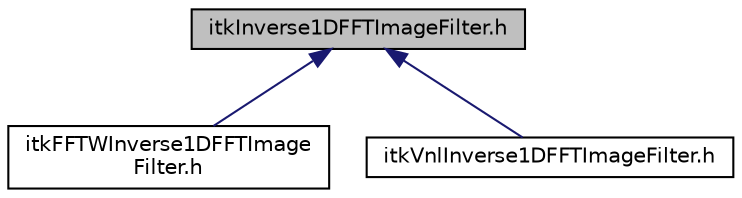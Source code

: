 digraph "itkInverse1DFFTImageFilter.h"
{
 // LATEX_PDF_SIZE
  edge [fontname="Helvetica",fontsize="10",labelfontname="Helvetica",labelfontsize="10"];
  node [fontname="Helvetica",fontsize="10",shape=record];
  Node1 [label="itkInverse1DFFTImageFilter.h",height=0.2,width=0.4,color="black", fillcolor="grey75", style="filled", fontcolor="black",tooltip=" "];
  Node1 -> Node2 [dir="back",color="midnightblue",fontsize="10",style="solid",fontname="Helvetica"];
  Node2 [label="itkFFTWInverse1DFFTImage\lFilter.h",height=0.2,width=0.4,color="black", fillcolor="white", style="filled",URL="$itkFFTWInverse1DFFTImageFilter_8h.html",tooltip=" "];
  Node1 -> Node3 [dir="back",color="midnightblue",fontsize="10",style="solid",fontname="Helvetica"];
  Node3 [label="itkVnlInverse1DFFTImageFilter.h",height=0.2,width=0.4,color="black", fillcolor="white", style="filled",URL="$itkVnlInverse1DFFTImageFilter_8h.html",tooltip=" "];
}
